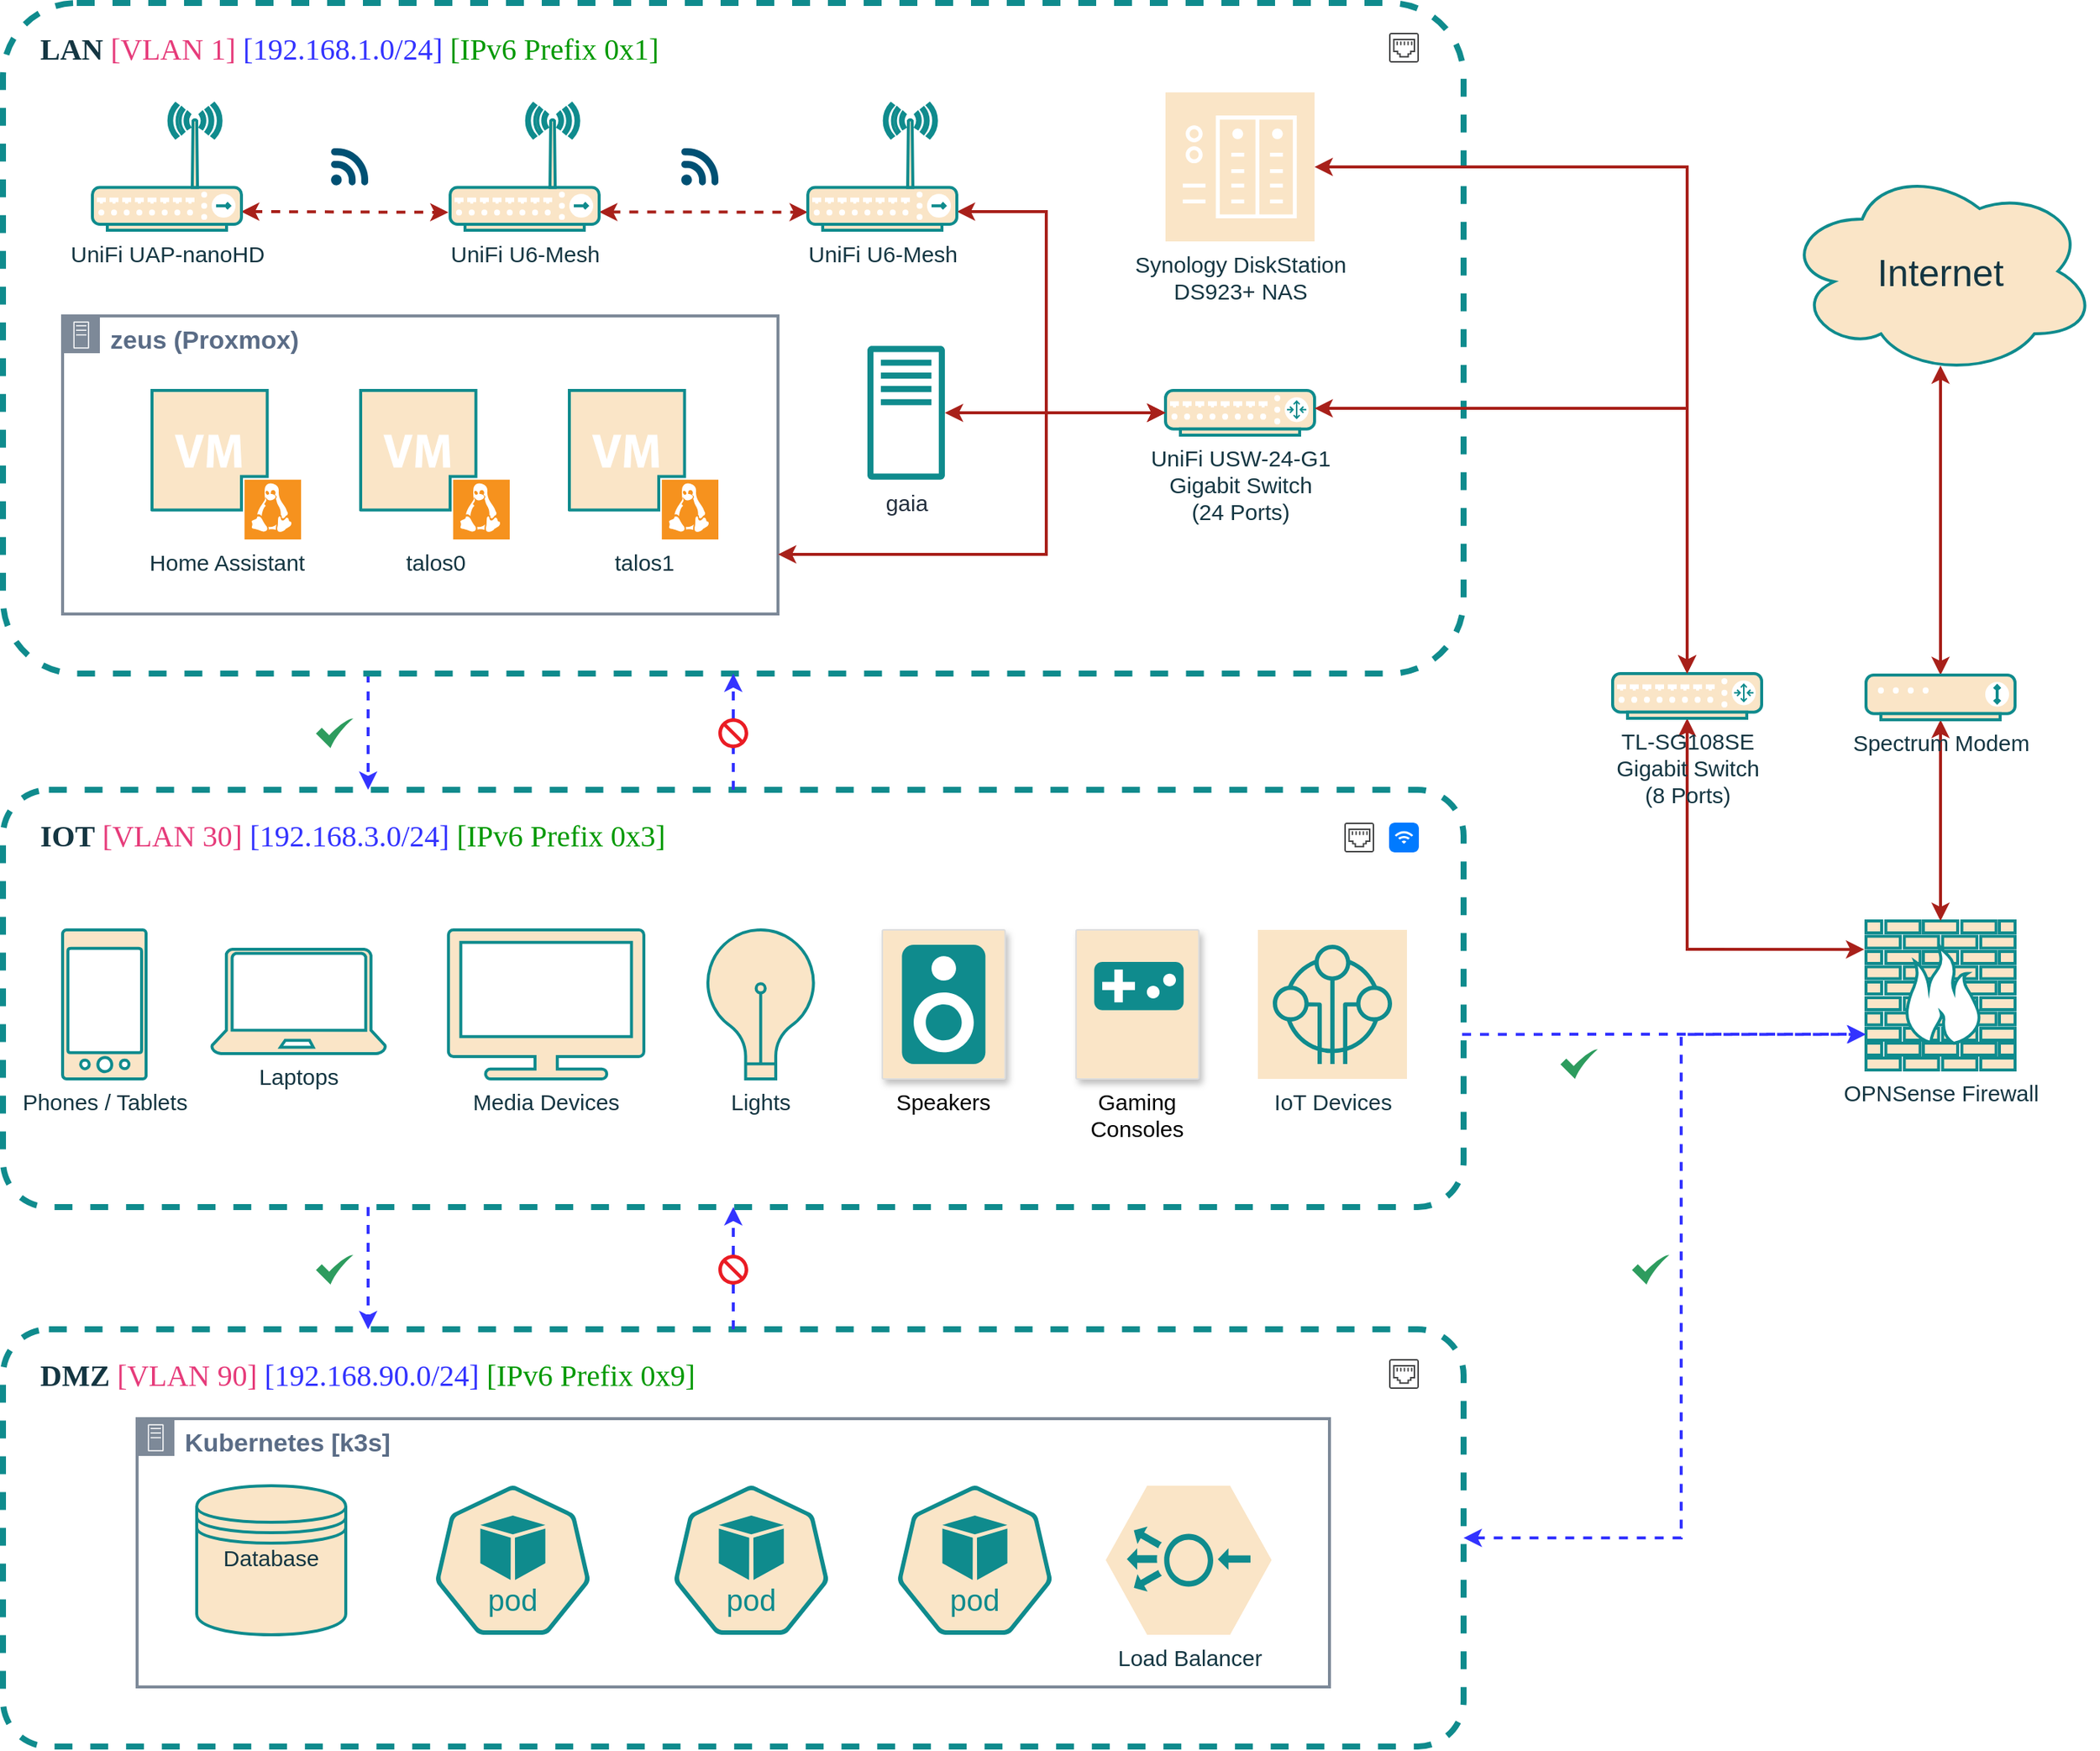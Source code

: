 <mxfile version="24.7.5">
  <diagram name="Page-1" id="bfe91b75-5d2c-26a0-9c1d-138518896778">
    <mxGraphModel dx="1710" dy="1037" grid="1" gridSize="1" guides="1" tooltips="1" connect="1" arrows="1" fold="1" page="1" pageScale="1" pageWidth="1100" pageHeight="850" background="#FFFFFF" math="0" shadow="0">
      <root>
        <mxCell id="0" />
        <mxCell id="1" parent="0" />
        <mxCell id="9aAdgx9qmNABGIiAxtSB-51" style="edgeStyle=orthogonalEdgeStyle;shape=connector;rounded=0;orthogonalLoop=1;jettySize=auto;html=1;exitX=0.25;exitY=1;exitDx=0;exitDy=0;entryX=0.25;entryY=0;entryDx=0;entryDy=0;strokeColor=#3333FF;strokeWidth=2;align=center;verticalAlign=middle;fontFamily=Helvetica;fontSize=12;fontColor=#143642;labelBackgroundColor=none;endArrow=classic;endFill=1;fillColor=#FAE5C7;startArrow=none;startFill=0;dashed=1;" edge="1" parent="1" source="7c3789c024ecab99-78" target="9aAdgx9qmNABGIiAxtSB-34">
          <mxGeometry relative="1" as="geometry" />
        </mxCell>
        <mxCell id="7c3789c024ecab99-78" value="&lt;font style=&quot;font-size: 20px;&quot;&gt;&lt;font style=&quot;font-size: 20px;&quot;&gt;&lt;b&gt;LAN&lt;/b&gt; &lt;font style=&quot;font-size: 20px;&quot; color=&quot;#e63b7a&quot;&gt;[VLAN 1]&lt;/font&gt;&amp;nbsp;&lt;/font&gt;&lt;font color=&quot;#3333ff&quot; style=&quot;font-size: 20px;&quot;&gt;[192.168.1.0/24] &lt;/font&gt;&lt;font color=&quot;#009900&quot; style=&quot;font-size: 20px;&quot;&gt;[IPv6 Prefix 0x1]&lt;/font&gt;&lt;/font&gt;" style="rounded=1;whiteSpace=wrap;html=1;shadow=0;comic=0;strokeColor=#0F8B8D;strokeWidth=4;fillColor=none;fontFamily=Verdana;fontSize=25;fontColor=#143642;align=left;arcSize=11;verticalAlign=top;labelBackgroundColor=none;dashed=1;spacingLeft=25;spacingTop=10;spacing=0;" parent="1" vertex="1">
          <mxGeometry x="370" y="270" width="980" height="450" as="geometry" />
        </mxCell>
        <mxCell id="7c3789c024ecab99-8" value="OPNSense Firewall" style="fontColor=#143642;verticalAlign=top;verticalLabelPosition=bottom;labelPosition=center;align=center;html=1;fillColor=#FAE5C7;strokeColor=#0F8B8D;gradientDirection=north;strokeWidth=2;shape=mxgraph.networks.firewall;rounded=1;shadow=0;comic=0;labelBackgroundColor=none;fontSize=15;" parent="1" vertex="1">
          <mxGeometry x="1620" y="886" width="100" height="100" as="geometry" />
        </mxCell>
        <mxCell id="7c3789c024ecab99-52" style="edgeStyle=none;html=1;labelBackgroundColor=none;endArrow=classic;endFill=1;strokeWidth=2;fontFamily=Verdana;fontSize=15;fontColor=default;rounded=0;strokeColor=#A8201A;entryX=-0.012;entryY=0.191;entryDx=0;entryDy=0;entryPerimeter=0;curved=0;startArrow=classic;startFill=1;" parent="1" source="7c3789c024ecab99-10" target="7c3789c024ecab99-8" edge="1">
          <mxGeometry relative="1" as="geometry">
            <mxPoint x="1720.0" y="957" as="targetPoint" />
            <Array as="points">
              <mxPoint x="1500" y="905" />
            </Array>
          </mxGeometry>
        </mxCell>
        <mxCell id="7c3789c024ecab99-10" value="&lt;font style=&quot;font-size: 15px;&quot;&gt;TL-SG108SE&lt;/font&gt;&lt;div&gt;&lt;font style=&quot;font-size: 15px;&quot;&gt;Gigabit Switch&lt;/font&gt;&lt;/div&gt;&lt;div&gt;&lt;font style=&quot;font-size: 15px;&quot;&gt;(8 Ports)&lt;/font&gt;&lt;/div&gt;" style="fontColor=#143642;verticalAlign=top;verticalLabelPosition=bottom;labelPosition=center;align=center;html=1;fillColor=#FAE5C7;strokeColor=#0F8B8D;gradientDirection=north;strokeWidth=2;shape=mxgraph.networks.router;rounded=1;shadow=0;comic=0;labelBackgroundColor=none;" parent="1" vertex="1">
          <mxGeometry x="1450" y="720" width="100" height="30" as="geometry" />
        </mxCell>
        <mxCell id="9aAdgx9qmNABGIiAxtSB-17" style="edgeStyle=orthogonalEdgeStyle;shape=connector;rounded=0;orthogonalLoop=1;jettySize=auto;html=1;strokeColor=#A8201A;strokeWidth=2;align=center;verticalAlign=middle;fontFamily=Helvetica;fontSize=15;fontColor=#143642;labelBackgroundColor=none;endArrow=classic;endFill=1;fillColor=#FAE5C7;dashed=1;entryX=0;entryY=0.857;entryDx=0;entryDy=0;entryPerimeter=0;startArrow=classic;startFill=1;" edge="1" parent="1" source="9aAdgx9qmNABGIiAxtSB-13" target="9aAdgx9qmNABGIiAxtSB-8">
          <mxGeometry relative="1" as="geometry">
            <mxPoint x="780" y="410" as="sourcePoint" />
            <mxPoint x="931" y="405.84" as="targetPoint" />
            <Array as="points">
              <mxPoint x="840" y="410" />
            </Array>
          </mxGeometry>
        </mxCell>
        <mxCell id="9aAdgx9qmNABGIiAxtSB-22" style="edgeStyle=orthogonalEdgeStyle;rounded=0;orthogonalLoop=1;jettySize=auto;html=1;strokeColor=#A8201A;fontFamily=Helvetica;fontSize=15;fontColor=#143642;labelBackgroundColor=none;fillColor=#FAE5C7;endArrow=classic;endFill=1;strokeWidth=2;entryX=0;entryY=0.5;entryDx=0;entryDy=0;entryPerimeter=0;startArrow=classic;startFill=1;" edge="1" parent="1" source="9aAdgx9qmNABGIiAxtSB-8" target="9aAdgx9qmNABGIiAxtSB-9">
          <mxGeometry relative="1" as="geometry">
            <mxPoint x="1020" y="406" as="sourcePoint" />
            <mxPoint x="1070" y="570" as="targetPoint" />
            <Array as="points">
              <mxPoint x="1070" y="410" />
              <mxPoint x="1070" y="545" />
            </Array>
          </mxGeometry>
        </mxCell>
        <mxCell id="9aAdgx9qmNABGIiAxtSB-52" style="edgeStyle=orthogonalEdgeStyle;shape=connector;rounded=0;orthogonalLoop=1;jettySize=auto;html=1;exitX=0.25;exitY=1;exitDx=0;exitDy=0;entryX=0.25;entryY=0;entryDx=0;entryDy=0;strokeColor=#3333FF;strokeWidth=2;align=center;verticalAlign=middle;fontFamily=Helvetica;fontSize=12;fontColor=#143642;labelBackgroundColor=none;endArrow=classic;endFill=1;fillColor=#FAE5C7;startArrow=none;startFill=0;dashed=1;" edge="1" parent="1" source="9aAdgx9qmNABGIiAxtSB-34" target="9aAdgx9qmNABGIiAxtSB-40">
          <mxGeometry relative="1" as="geometry" />
        </mxCell>
        <mxCell id="9aAdgx9qmNABGIiAxtSB-53" style="edgeStyle=orthogonalEdgeStyle;shape=connector;rounded=0;orthogonalLoop=1;jettySize=auto;html=1;exitX=0.5;exitY=0;exitDx=0;exitDy=0;entryX=0.5;entryY=1;entryDx=0;entryDy=0;strokeColor=#3333FF;strokeWidth=2;align=center;verticalAlign=middle;fontFamily=Helvetica;fontSize=12;fontColor=#143642;labelBackgroundColor=none;endArrow=classic;endFill=1;fillColor=#FAE5C7;dashed=1;" edge="1" parent="1" source="9aAdgx9qmNABGIiAxtSB-56" target="7c3789c024ecab99-78">
          <mxGeometry relative="1" as="geometry" />
        </mxCell>
        <mxCell id="9aAdgx9qmNABGIiAxtSB-94" style="edgeStyle=orthogonalEdgeStyle;shape=connector;rounded=0;orthogonalLoop=1;jettySize=auto;html=1;exitX=0.999;exitY=0.586;exitDx=0;exitDy=0;strokeColor=#3333FF;strokeWidth=2;align=center;verticalAlign=middle;fontFamily=Helvetica;fontSize=12;fontColor=#143642;labelBackgroundColor=none;endArrow=classic;endFill=1;fillColor=#FAE5C7;entryX=-0.005;entryY=0.76;entryDx=0;entryDy=0;entryPerimeter=0;exitPerimeter=0;dashed=1;" edge="1" parent="1" source="9aAdgx9qmNABGIiAxtSB-34" target="7c3789c024ecab99-8">
          <mxGeometry relative="1" as="geometry">
            <mxPoint x="1650" y="960" as="targetPoint" />
            <Array as="points">
              <mxPoint x="1350" y="962" />
            </Array>
          </mxGeometry>
        </mxCell>
        <mxCell id="9aAdgx9qmNABGIiAxtSB-34" value="&lt;font style=&quot;font-size: 20px;&quot;&gt;&lt;b&gt;IOT&lt;/b&gt;&amp;nbsp;&lt;font color=&quot;#e63b7a&quot;&gt;[VLAN 30]&lt;/font&gt;&amp;nbsp;&lt;/font&gt;&lt;font style=&quot;font-size: 20px;&quot; color=&quot;#3333ff&quot;&gt;[192.168.3.0/24]&amp;nbsp;&lt;/font&gt;&lt;font style=&quot;font-size: 20px;&quot; color=&quot;#009900&quot;&gt;[IPv6 Prefix 0x3]&lt;/font&gt;" style="rounded=1;whiteSpace=wrap;html=1;shadow=0;comic=0;strokeColor=#0F8B8D;strokeWidth=4;fillColor=none;fontFamily=Verdana;fontSize=25;fontColor=#143642;align=left;arcSize=11;verticalAlign=top;labelBackgroundColor=none;dashed=1;spacingLeft=25;spacingTop=10;spacing=0;" vertex="1" parent="1">
          <mxGeometry x="370" y="798" width="980" height="280" as="geometry" />
        </mxCell>
        <mxCell id="7c3789c024ecab99-56" style="edgeStyle=elbowEdgeStyle;html=1;labelBackgroundColor=none;endArrow=classic;endFill=1;strokeWidth=2;fontFamily=Helvetica;fontSize=15;fontColor=#143642;rounded=0;strokeColor=#A8201A;align=center;verticalAlign=middle;fillColor=#FAE5C7;startArrow=classic;startFill=1;entryX=0.501;entryY=0.952;entryDx=0;entryDy=0;entryPerimeter=0;" parent="1" source="9aAdgx9qmNABGIiAxtSB-1" target="9aAdgx9qmNABGIiAxtSB-12" edge="1">
          <mxGeometry relative="1" as="geometry">
            <mxPoint x="1670.223" y="725" as="sourcePoint" />
            <mxPoint x="1670" y="520" as="targetPoint" />
            <Array as="points">
              <mxPoint x="1670" y="520" />
            </Array>
          </mxGeometry>
        </mxCell>
        <mxCell id="9aAdgx9qmNABGIiAxtSB-2" value="" style="edgeStyle=orthogonalEdgeStyle;rounded=0;orthogonalLoop=1;jettySize=auto;html=1;labelBackgroundColor=none;strokeColor=#A8201A;fontColor=default;endArrow=classic;endFill=1;strokeWidth=2;startArrow=classic;startFill=1;" edge="1" parent="1" source="9aAdgx9qmNABGIiAxtSB-1" target="7c3789c024ecab99-8">
          <mxGeometry relative="1" as="geometry" />
        </mxCell>
        <mxCell id="9aAdgx9qmNABGIiAxtSB-1" value="&lt;font style=&quot;font-size: 15px;&quot;&gt;Spectrum Modem&lt;/font&gt;" style="fontColor=#143642;verticalAlign=top;verticalLabelPosition=bottom;labelPosition=center;align=center;html=1;outlineConnect=0;fillColor=#FAE5C7;strokeColor=#0F8B8D;gradientDirection=north;strokeWidth=2;shape=mxgraph.networks.modem;labelBackgroundColor=none;" vertex="1" parent="1">
          <mxGeometry x="1620" y="721" width="100" height="30" as="geometry" />
        </mxCell>
        <mxCell id="9aAdgx9qmNABGIiAxtSB-4" value="&lt;font style=&quot;font-size: 15px;&quot;&gt;Synology DiskStation&lt;/font&gt;&lt;div style=&quot;font-size: 15px;&quot;&gt;&lt;font style=&quot;font-size: 15px;&quot;&gt;DS923+ NAS&lt;/font&gt;&lt;/div&gt;" style="pointerEvents=1;shadow=0;dashed=0;strokeColor=#0F8B8D;fillColor=#FAE5C7;labelPosition=center;verticalLabelPosition=bottom;verticalAlign=top;align=center;outlineConnect=0;shape=mxgraph.veeam2.nas;horizontal=1;fontSize=12;html=1;rounded=1;comic=0;strokeWidth=2;fontFamily=Helvetica;fontColor=#143642;labelBackgroundColor=none;gradientDirection=north;" vertex="1" parent="1">
          <mxGeometry x="1150" y="330" width="100" height="100" as="geometry" />
        </mxCell>
        <mxCell id="9aAdgx9qmNABGIiAxtSB-6" style="edgeStyle=orthogonalEdgeStyle;rounded=0;orthogonalLoop=1;jettySize=auto;html=1;entryX=0.5;entryY=0;entryDx=0;entryDy=0;entryPerimeter=0;strokeColor=#A8201A;fontColor=default;fillColor=#FAE5C7;labelBackgroundColor=none;endArrow=classic;endFill=1;strokeWidth=2;startArrow=classic;startFill=1;" edge="1" parent="1" source="9aAdgx9qmNABGIiAxtSB-4" target="7c3789c024ecab99-10">
          <mxGeometry relative="1" as="geometry">
            <Array as="points">
              <mxPoint x="1500" y="380" />
            </Array>
          </mxGeometry>
        </mxCell>
        <mxCell id="9aAdgx9qmNABGIiAxtSB-8" value="UniFi U6-Mesh&lt;div style=&quot;font-size: 15px;&quot;&gt;&lt;br style=&quot;font-size: 15px;&quot;&gt;&lt;/div&gt;" style="fontColor=#143642;verticalAlign=top;verticalLabelPosition=bottom;labelPosition=center;align=center;html=1;outlineConnect=0;fillColor=#FAE5C7;strokeColor=#0F8B8D;gradientColor=none;gradientDirection=north;strokeWidth=2;shape=mxgraph.networks.wireless_hub;rounded=1;shadow=0;dashed=0;comic=0;pointerEvents=1;fontFamily=Helvetica;fontSize=15;labelBackgroundColor=none;" vertex="1" parent="1">
          <mxGeometry x="910" y="337.5" width="100" height="85" as="geometry" />
        </mxCell>
        <mxCell id="9aAdgx9qmNABGIiAxtSB-9" value="&lt;span style=&quot;font-size: 15px;&quot;&gt;UniFi USW-24-G1&lt;/span&gt;&lt;div&gt;&lt;span style=&quot;font-size: 15px;&quot;&gt;Gigabit Switch&lt;/span&gt;&lt;/div&gt;&lt;div&gt;&lt;span style=&quot;font-size: 15px;&quot;&gt;(24 Ports)&lt;/span&gt;&lt;/div&gt;" style="fontColor=#143642;verticalAlign=top;verticalLabelPosition=bottom;labelPosition=center;align=center;html=1;fillColor=#FAE5C7;strokeColor=#0F8B8D;gradientDirection=north;strokeWidth=2;shape=mxgraph.networks.router;rounded=1;shadow=0;comic=0;labelBackgroundColor=none;fontFamily=Helvetica;fontSize=12;" vertex="1" parent="1">
          <mxGeometry x="1150" y="530" width="100" height="30" as="geometry" />
        </mxCell>
        <mxCell id="9aAdgx9qmNABGIiAxtSB-10" style="edgeStyle=orthogonalEdgeStyle;rounded=0;orthogonalLoop=1;jettySize=auto;html=1;entryX=0.5;entryY=0;entryDx=0;entryDy=0;entryPerimeter=0;strokeColor=#A8201A;fontFamily=Helvetica;fontSize=15;fontColor=#143642;labelBackgroundColor=none;fillColor=#FAE5C7;endArrow=classic;endFill=1;strokeWidth=2;startArrow=classic;startFill=1;" edge="1" parent="1" target="7c3789c024ecab99-10">
          <mxGeometry relative="1" as="geometry">
            <mxPoint x="1250" y="542.0" as="sourcePoint" />
            <mxPoint x="1470" y="937" as="targetPoint" />
            <Array as="points">
              <mxPoint x="1500" y="542" />
            </Array>
          </mxGeometry>
        </mxCell>
        <mxCell id="9aAdgx9qmNABGIiAxtSB-12" value="&lt;font style=&quot;font-size: 25px;&quot;&gt;Internet&lt;/font&gt;" style="ellipse;shape=cloud;whiteSpace=wrap;html=1;rounded=1;shadow=0;dashed=0;comic=0;pointerEvents=1;strokeColor=#0F8B8D;strokeWidth=2;align=center;verticalAlign=middle;fontFamily=Helvetica;fontSize=15;fontColor=#143642;labelBackgroundColor=none;fillColor=#FAE5C7;gradientDirection=north;" vertex="1" parent="1">
          <mxGeometry x="1565" y="380" width="210" height="140" as="geometry" />
        </mxCell>
        <mxCell id="9aAdgx9qmNABGIiAxtSB-16" style="edgeStyle=orthogonalEdgeStyle;shape=connector;rounded=0;orthogonalLoop=1;jettySize=auto;html=1;strokeColor=#A8201A;strokeWidth=2;align=center;verticalAlign=middle;fontFamily=Helvetica;fontSize=15;fontColor=#143642;labelBackgroundColor=none;endArrow=classic;endFill=1;fillColor=#FAE5C7;dashed=1;startArrow=classic;startFill=1;entryX=-0.011;entryY=0.859;entryDx=0;entryDy=0;entryPerimeter=0;exitX=0.163;exitY=0.311;exitDx=0;exitDy=0;exitPerimeter=0;" edge="1" parent="1" source="7c3789c024ecab99-78" target="9aAdgx9qmNABGIiAxtSB-13">
          <mxGeometry relative="1" as="geometry">
            <mxPoint x="540" y="411" as="sourcePoint" />
            <mxPoint x="672.3" y="410.01" as="targetPoint" />
            <Array as="points">
              <mxPoint x="669" y="410" />
            </Array>
          </mxGeometry>
        </mxCell>
        <mxCell id="9aAdgx9qmNABGIiAxtSB-13" value="&lt;span style=&quot;caret-color: rgb(20, 54, 66); color: rgb(20, 54, 66);&quot;&gt;UniFi U6-Mesh&lt;/span&gt;" style="fontColor=#143642;verticalAlign=top;verticalLabelPosition=bottom;labelPosition=center;align=center;html=1;outlineConnect=0;fillColor=#FAE5C7;strokeColor=#0F8B8D;gradientColor=none;gradientDirection=north;strokeWidth=2;shape=mxgraph.networks.wireless_hub;rounded=1;shadow=0;dashed=0;comic=0;pointerEvents=1;fontFamily=Helvetica;fontSize=15;labelBackgroundColor=none;" vertex="1" parent="1">
          <mxGeometry x="670" y="337.5" width="100" height="85" as="geometry" />
        </mxCell>
        <mxCell id="9aAdgx9qmNABGIiAxtSB-14" value="UniFi UAP-nanoHD" style="fontColor=#143642;verticalAlign=top;verticalLabelPosition=bottom;labelPosition=center;align=center;html=1;outlineConnect=0;fillColor=#FAE5C7;strokeColor=#0F8B8D;gradientColor=none;gradientDirection=north;strokeWidth=2;shape=mxgraph.networks.wireless_hub;rounded=1;shadow=0;dashed=0;comic=0;pointerEvents=1;fontFamily=Helvetica;fontSize=15;labelBackgroundColor=none;" vertex="1" parent="1">
          <mxGeometry x="430" y="337.5" width="100" height="85" as="geometry" />
        </mxCell>
        <mxCell id="9aAdgx9qmNABGIiAxtSB-18" value="" style="points=[[0.005,0.09,0],[0.08,0,0],[0.76,0.25,0],[1,0.92,0],[0.91,0.995,0],[0.57,0.995,0],[0.045,0.955,0],[0.005,0.43,0]];verticalLabelPosition=bottom;sketch=0;html=1;verticalAlign=top;aspect=fixed;align=center;pointerEvents=1;shape=mxgraph.cisco19.3g_4g_indicator;fillColor=#005073;strokeColor=none;rounded=1;shadow=0;dashed=0;comic=0;strokeWidth=2;fontFamily=Helvetica;fontSize=15;fontColor=#143642;labelBackgroundColor=none;" vertex="1" parent="1">
          <mxGeometry x="825" y="367.5" width="25" height="25" as="geometry" />
        </mxCell>
        <mxCell id="9aAdgx9qmNABGIiAxtSB-20" value="" style="points=[[0.005,0.09,0],[0.08,0,0],[0.76,0.25,0],[1,0.92,0],[0.91,0.995,0],[0.57,0.995,0],[0.045,0.955,0],[0.005,0.43,0]];verticalLabelPosition=bottom;sketch=0;html=1;verticalAlign=top;aspect=fixed;align=center;pointerEvents=1;shape=mxgraph.cisco19.3g_4g_indicator;fillColor=#005073;strokeColor=none;rounded=1;shadow=0;dashed=0;comic=0;strokeWidth=2;fontFamily=Helvetica;fontSize=15;fontColor=#143642;labelBackgroundColor=none;" vertex="1" parent="1">
          <mxGeometry x="590" y="367.5" width="25" height="25" as="geometry" />
        </mxCell>
        <mxCell id="9aAdgx9qmNABGIiAxtSB-29" style="edgeStyle=orthogonalEdgeStyle;shape=connector;rounded=0;orthogonalLoop=1;jettySize=auto;html=1;strokeColor=#A8201A;strokeWidth=2;align=center;verticalAlign=middle;fontFamily=Helvetica;fontSize=15;fontColor=#143642;labelBackgroundColor=none;endArrow=classic;endFill=1;fillColor=#FAE5C7;entryX=0;entryY=0.5;entryDx=0;entryDy=0;entryPerimeter=0;startArrow=classic;startFill=1;" edge="1" parent="1" source="9aAdgx9qmNABGIiAxtSB-23" target="9aAdgx9qmNABGIiAxtSB-9">
          <mxGeometry relative="1" as="geometry">
            <Array as="points">
              <mxPoint x="1110" y="545" />
              <mxPoint x="1110" y="545" />
            </Array>
          </mxGeometry>
        </mxCell>
        <mxCell id="9aAdgx9qmNABGIiAxtSB-23" value="&lt;font style=&quot;font-size: 15px;&quot;&gt;gaia&lt;/font&gt;" style="sketch=0;outlineConnect=0;fontColor=#232F3E;gradientColor=none;fillColor=#0F8B8D;strokeColor=none;dashed=0;verticalLabelPosition=bottom;verticalAlign=top;align=center;html=1;fontSize=12;fontStyle=0;aspect=fixed;pointerEvents=1;shape=mxgraph.aws4.traditional_server;rounded=1;shadow=0;comic=0;strokeWidth=2;fontFamily=Helvetica;labelBackgroundColor=none;" vertex="1" parent="1">
          <mxGeometry x="950" y="500" width="51.96" height="90" as="geometry" />
        </mxCell>
        <mxCell id="9aAdgx9qmNABGIiAxtSB-26" value="&lt;font style=&quot;font-size: 17px;&quot;&gt;&lt;b&gt;zeus (Proxmox)&lt;/b&gt;&lt;/font&gt;" style="points=[[0,0],[0.25,0],[0.5,0],[0.75,0],[1,0],[1,0.25],[1,0.5],[1,0.75],[1,1],[0.75,1],[0.5,1],[0.25,1],[0,1],[0,0.75],[0,0.5],[0,0.25]];outlineConnect=0;gradientColor=none;html=1;whiteSpace=wrap;fontSize=12;fontStyle=0;container=1;pointerEvents=0;collapsible=0;recursiveResize=0;shape=mxgraph.aws4.group;grIcon=mxgraph.aws4.group_on_premise;strokeColor=#7D8998;fillColor=none;verticalAlign=top;align=left;spacingLeft=30;fontColor=#5A6C86;dashed=0;rounded=1;shadow=0;comic=0;strokeWidth=2;fontFamily=Helvetica;labelBackgroundColor=none;" vertex="1" parent="1">
          <mxGeometry x="410" y="480" width="480" height="200" as="geometry" />
        </mxCell>
        <mxCell id="9aAdgx9qmNABGIiAxtSB-31" value="talos0" style="shadow=0;dashed=0;html=1;strokeColor=#0F8B8D;fillColor=#FAE5C7;labelPosition=center;verticalLabelPosition=bottom;verticalAlign=top;align=center;outlineConnect=0;shape=mxgraph.veeam.vm_linux;rounded=1;comic=0;pointerEvents=1;strokeWidth=2;fontFamily=Helvetica;fontSize=15;fontColor=#143642;labelBackgroundColor=none;gradientColor=none;gradientDirection=north;" vertex="1" parent="9aAdgx9qmNABGIiAxtSB-26">
          <mxGeometry x="200" y="50" width="100" height="100" as="geometry" />
        </mxCell>
        <mxCell id="9aAdgx9qmNABGIiAxtSB-32" value="talos1" style="shadow=0;dashed=0;html=1;strokeColor=#0F8B8D;fillColor=#FAE5C7;labelPosition=center;verticalLabelPosition=bottom;verticalAlign=top;align=center;outlineConnect=0;shape=mxgraph.veeam.vm_linux;rounded=1;comic=0;pointerEvents=1;strokeWidth=2;fontFamily=Helvetica;fontSize=15;fontColor=#143642;labelBackgroundColor=none;gradientColor=none;gradientDirection=north;" vertex="1" parent="9aAdgx9qmNABGIiAxtSB-26">
          <mxGeometry x="340" y="50" width="100" height="100" as="geometry" />
        </mxCell>
        <mxCell id="9aAdgx9qmNABGIiAxtSB-30" style="edgeStyle=orthogonalEdgeStyle;shape=connector;rounded=0;orthogonalLoop=1;jettySize=auto;html=1;strokeColor=#A8201A;strokeWidth=2;align=center;verticalAlign=middle;fontFamily=Helvetica;fontSize=15;fontColor=#143642;labelBackgroundColor=none;endArrow=classic;endFill=1;fillColor=#FAE5C7;entryX=0;entryY=0.5;entryDx=0;entryDy=0;entryPerimeter=0;startArrow=classic;startFill=1;" edge="1" parent="1" source="9aAdgx9qmNABGIiAxtSB-26" target="9aAdgx9qmNABGIiAxtSB-9">
          <mxGeometry relative="1" as="geometry">
            <mxPoint x="890" y="640.034" as="sourcePoint" />
            <mxPoint x="1130" y="555" as="targetPoint" />
            <Array as="points">
              <mxPoint x="1070" y="640" />
              <mxPoint x="1070" y="545" />
            </Array>
          </mxGeometry>
        </mxCell>
        <mxCell id="9aAdgx9qmNABGIiAxtSB-35" value="Phones / Tablets" style="sketch=0;html=1;aspect=fixed;strokeColor=#0F8B8D;shadow=0;fillColor=#FAE5C7;verticalAlign=top;labelPosition=center;verticalLabelPosition=bottom;shape=mxgraph.gcp2.phone_android;rounded=1;dashed=0;comic=0;pointerEvents=1;strokeWidth=2;align=center;fontFamily=Helvetica;fontSize=15;fontColor=#143642;labelBackgroundColor=none;gradientDirection=north;" vertex="1" parent="1">
          <mxGeometry x="410" y="892" width="56" height="100" as="geometry" />
        </mxCell>
        <mxCell id="9aAdgx9qmNABGIiAxtSB-36" value="Lights" style="html=1;verticalLabelPosition=bottom;align=center;labelBackgroundColor=none;verticalAlign=top;strokeWidth=2;strokeColor=#0F8B8D;shadow=0;dashed=0;shape=mxgraph.ios7.icons.lightbulb;rounded=1;comic=0;pointerEvents=1;fontFamily=Helvetica;fontSize=15;fontColor=#143642;fillColor=#FAE5C7;gradientDirection=north;aspect=fixed;" vertex="1" parent="1">
          <mxGeometry x="840" y="892" width="76.77" height="100" as="geometry" />
        </mxCell>
        <mxCell id="9aAdgx9qmNABGIiAxtSB-37" value="Media Devices" style="sketch=0;pointerEvents=1;shadow=0;dashed=0;html=1;strokeColor=#0F8B8D;fillColor=#FAE5C7;labelPosition=center;verticalLabelPosition=bottom;verticalAlign=top;outlineConnect=0;align=center;shape=mxgraph.office.devices.tv;rounded=1;comic=0;strokeWidth=2;fontFamily=Helvetica;fontSize=15;fontColor=#143642;labelBackgroundColor=none;aspect=fixed;gradientDirection=north;" vertex="1" parent="1">
          <mxGeometry x="668.89" y="892" width="131.11" height="100" as="geometry" />
        </mxCell>
        <mxCell id="9aAdgx9qmNABGIiAxtSB-54" style="edgeStyle=orthogonalEdgeStyle;shape=connector;rounded=0;orthogonalLoop=1;jettySize=auto;html=1;exitX=0.5;exitY=0;exitDx=0;exitDy=0;entryX=0.5;entryY=1;entryDx=0;entryDy=0;strokeColor=#3333FF;strokeWidth=2;align=center;verticalAlign=middle;fontFamily=Helvetica;fontSize=12;fontColor=#143642;labelBackgroundColor=none;endArrow=classic;endFill=1;fillColor=#FAE5C7;dashed=1;" edge="1" parent="1" source="9aAdgx9qmNABGIiAxtSB-67" target="9aAdgx9qmNABGIiAxtSB-34">
          <mxGeometry relative="1" as="geometry" />
        </mxCell>
        <mxCell id="9aAdgx9qmNABGIiAxtSB-93" style="edgeStyle=orthogonalEdgeStyle;shape=connector;rounded=0;orthogonalLoop=1;jettySize=auto;html=1;exitX=1;exitY=0.5;exitDx=0;exitDy=0;strokeColor=#3333FF;strokeWidth=2;align=center;verticalAlign=middle;fontFamily=Helvetica;fontSize=12;fontColor=#143642;labelBackgroundColor=none;endArrow=classic;endFill=1;fillColor=#FAE5C7;entryX=0;entryY=0.761;entryDx=0;entryDy=0;entryPerimeter=0;dashed=1;startArrow=classic;startFill=1;" edge="1" parent="1" source="9aAdgx9qmNABGIiAxtSB-40" target="7c3789c024ecab99-8">
          <mxGeometry relative="1" as="geometry">
            <mxPoint x="1650" y="960.0" as="targetPoint" />
            <Array as="points">
              <mxPoint x="1496" y="1300" />
              <mxPoint x="1496" y="962" />
            </Array>
          </mxGeometry>
        </mxCell>
        <mxCell id="9aAdgx9qmNABGIiAxtSB-40" value="&lt;font style=&quot;font-size: 20px;&quot;&gt;&lt;b&gt;DMZ&lt;/b&gt;&amp;nbsp;&lt;font color=&quot;#e63b7a&quot;&gt;[VLAN 90]&lt;/font&gt;&amp;nbsp;&lt;/font&gt;&lt;font style=&quot;font-size: 20px;&quot; color=&quot;#3333ff&quot;&gt;[192.168.90.0/24]&amp;nbsp;&lt;/font&gt;&lt;font style=&quot;font-size: 20px;&quot; color=&quot;#009900&quot;&gt;[IPv6 Prefix 0x9]&lt;/font&gt;" style="rounded=1;whiteSpace=wrap;html=1;shadow=0;comic=0;strokeColor=#0F8B8D;strokeWidth=4;fillColor=none;fontFamily=Verdana;fontSize=25;fontColor=#143642;align=left;arcSize=11;verticalAlign=top;labelBackgroundColor=none;dashed=1;spacingLeft=25;spacingTop=10;spacing=0;" vertex="1" parent="1">
          <mxGeometry x="370" y="1160" width="980" height="280" as="geometry" />
        </mxCell>
        <mxCell id="9aAdgx9qmNABGIiAxtSB-43" value="Speakers" style="strokeColor=#dddddd;shadow=1;strokeWidth=1;rounded=1;absoluteArcSize=1;arcSize=2;labelPosition=center;verticalLabelPosition=bottom;align=center;verticalAlign=top;spacingLeft=0;fontColor=#000000;fontSize=15;whiteSpace=wrap;spacingBottom=2;html=1;dashed=0;comic=0;pointerEvents=1;fontFamily=Helvetica;labelBackgroundColor=none;fillColor=#FAE5C7;gradientDirection=north;aspect=fixed;" vertex="1" parent="1">
          <mxGeometry x="960" y="892" width="82.35" height="100" as="geometry" />
        </mxCell>
        <mxCell id="9aAdgx9qmNABGIiAxtSB-44" value="" style="sketch=0;dashed=0;connectable=0;html=1;fillColor=#0F8B8D;strokeColor=none;shape=mxgraph.gcp2.speaker;part=1;rounded=1;shadow=0;comic=0;pointerEvents=1;strokeWidth=2;align=center;verticalAlign=top;fontFamily=Helvetica;fontSize=15;fontColor=#143642;labelBackgroundColor=none;aspect=fixed;" vertex="1" parent="9aAdgx9qmNABGIiAxtSB-43">
          <mxGeometry x="0.5" width="56" height="80" relative="1" as="geometry">
            <mxPoint x="-28" y="10" as="offset" />
          </mxGeometry>
        </mxCell>
        <mxCell id="9aAdgx9qmNABGIiAxtSB-46" value="&lt;font style=&quot;font-size: 15px;&quot;&gt;Laptops&lt;/font&gt;" style="verticalLabelPosition=bottom;html=1;verticalAlign=top;align=center;strokeColor=#0F8B8D;fillColor=#FAE5C7;shape=mxgraph.azure.laptop;pointerEvents=1;rounded=1;shadow=0;comic=0;strokeWidth=2;fontFamily=Helvetica;fontSize=15;fontColor=#143642;labelBackgroundColor=none;gradientDirection=north;aspect=fixed;" vertex="1" parent="1">
          <mxGeometry x="510" y="905" width="116.67" height="70" as="geometry" />
        </mxCell>
        <mxCell id="9aAdgx9qmNABGIiAxtSB-47" value="Gaming Consoles" style="strokeColor=#dddddd;shadow=1;strokeWidth=1;rounded=1;absoluteArcSize=1;arcSize=2;labelPosition=center;verticalLabelPosition=bottom;align=center;verticalAlign=top;spacingLeft=0;fontColor=#000000;fontSize=15;whiteSpace=wrap;spacingBottom=2;html=1;comic=0;fontFamily=Helvetica;labelBackgroundColor=none;fillColor=#FAE5C7;gradientDirection=north;aspect=fixed;" vertex="1" parent="1">
          <mxGeometry x="1090" y="892" width="82.35" height="100" as="geometry" />
        </mxCell>
        <mxCell id="9aAdgx9qmNABGIiAxtSB-48" value="" style="sketch=0;dashed=0;connectable=0;html=1;fillColor=#0F8B8D;strokeColor=none;shape=mxgraph.gcp2.game;part=1;rounded=1;shadow=0;comic=0;strokeWidth=2;align=center;verticalAlign=top;fontFamily=Helvetica;fontSize=12;fontColor=#143642;labelBackgroundColor=none;aspect=fixed;" vertex="1" parent="9aAdgx9qmNABGIiAxtSB-47">
          <mxGeometry x="0.5" width="60" height="32.4" relative="1" as="geometry">
            <mxPoint x="-29" y="21.5" as="offset" />
          </mxGeometry>
        </mxCell>
        <mxCell id="9aAdgx9qmNABGIiAxtSB-50" value="&lt;font style=&quot;font-size: 15px;&quot;&gt;IoT Devices&lt;/font&gt;" style="sketch=0;points=[[0,0,0],[0.25,0,0],[0.5,0,0],[0.75,0,0],[1,0,0],[0,1,0],[0.25,1,0],[0.5,1,0],[0.75,1,0],[1,1,0],[0,0.25,0],[0,0.5,0],[0,0.75,0],[1,0.25,0],[1,0.5,0],[1,0.75,0]];outlineConnect=0;fontColor=#143642;fillColor=#FAE5C7;strokeColor=#0F8B8D;dashed=0;verticalLabelPosition=bottom;verticalAlign=top;align=center;html=1;fontSize=15;fontStyle=0;aspect=fixed;shape=mxgraph.aws4.resourceIcon;resIcon=mxgraph.aws4.internet_of_things;rounded=1;shadow=0;comic=0;strokeWidth=2;fontFamily=Helvetica;labelBackgroundColor=none;gradientDirection=north;" vertex="1" parent="1">
          <mxGeometry x="1212" y="892" width="100" height="100" as="geometry" />
        </mxCell>
        <mxCell id="9aAdgx9qmNABGIiAxtSB-57" value="" style="sketch=0;html=1;aspect=fixed;strokeColor=none;shadow=0;align=center;fillColor=#2D9C5E;verticalAlign=top;labelPosition=center;verticalLabelPosition=bottom;shape=mxgraph.gcp2.check;rounded=1;comic=0;strokeWidth=2;fontFamily=Helvetica;fontSize=12;fontColor=#143642;labelBackgroundColor=none;" vertex="1" parent="1">
          <mxGeometry x="580" y="750" width="25" height="20" as="geometry" />
        </mxCell>
        <mxCell id="9aAdgx9qmNABGIiAxtSB-62" value="" style="edgeStyle=orthogonalEdgeStyle;shape=connector;rounded=0;orthogonalLoop=1;jettySize=auto;html=1;exitX=0.5;exitY=0;exitDx=0;exitDy=0;entryX=0.5;entryY=1;entryDx=0;entryDy=0;strokeColor=#3333FF;strokeWidth=2;align=center;verticalAlign=middle;fontFamily=Helvetica;fontSize=12;fontColor=#143642;labelBackgroundColor=none;endArrow=none;endFill=0;fillColor=#FAE5C7;dashed=1;" edge="1" parent="1" source="9aAdgx9qmNABGIiAxtSB-34" target="9aAdgx9qmNABGIiAxtSB-56">
          <mxGeometry relative="1" as="geometry">
            <mxPoint x="860" y="800" as="sourcePoint" />
            <mxPoint x="860" y="720" as="targetPoint" />
          </mxGeometry>
        </mxCell>
        <mxCell id="9aAdgx9qmNABGIiAxtSB-56" value="" style="sketch=0;aspect=fixed;pointerEvents=1;shadow=0;dashed=0;html=1;strokeColor=none;labelPosition=center;verticalLabelPosition=bottom;verticalAlign=top;align=center;shape=mxgraph.mscae.enterprise.not_allowed;fillColor=#EA1C24;rounded=1;comic=0;strokeWidth=2;fontFamily=Helvetica;fontSize=12;fontColor=#143642;labelBackgroundColor=none;" vertex="1" parent="1">
          <mxGeometry x="850" y="750" width="20" height="20" as="geometry" />
        </mxCell>
        <mxCell id="9aAdgx9qmNABGIiAxtSB-66" value="" style="sketch=0;html=1;aspect=fixed;strokeColor=none;shadow=0;align=center;fillColor=#2D9C5E;verticalAlign=top;labelPosition=center;verticalLabelPosition=bottom;shape=mxgraph.gcp2.check;rounded=1;comic=0;strokeWidth=2;fontFamily=Helvetica;fontSize=12;fontColor=#143642;labelBackgroundColor=none;" vertex="1" parent="1">
          <mxGeometry x="580" y="1110" width="25" height="20" as="geometry" />
        </mxCell>
        <mxCell id="9aAdgx9qmNABGIiAxtSB-68" value="" style="edgeStyle=orthogonalEdgeStyle;shape=connector;rounded=0;orthogonalLoop=1;jettySize=auto;html=1;exitX=0.5;exitY=0;exitDx=0;exitDy=0;entryX=0.5;entryY=1;entryDx=0;entryDy=0;strokeColor=#3333FF;strokeWidth=2;align=center;verticalAlign=middle;fontFamily=Helvetica;fontSize=12;fontColor=#143642;labelBackgroundColor=none;endArrow=none;endFill=0;fillColor=#FAE5C7;dashed=1;" edge="1" parent="1" source="9aAdgx9qmNABGIiAxtSB-40" target="9aAdgx9qmNABGIiAxtSB-67">
          <mxGeometry relative="1" as="geometry">
            <mxPoint x="860" y="1160" as="sourcePoint" />
            <mxPoint x="860" y="1080" as="targetPoint" />
          </mxGeometry>
        </mxCell>
        <mxCell id="9aAdgx9qmNABGIiAxtSB-67" value="" style="sketch=0;aspect=fixed;pointerEvents=1;shadow=0;dashed=0;html=1;strokeColor=none;labelPosition=center;verticalLabelPosition=bottom;verticalAlign=top;align=center;shape=mxgraph.mscae.enterprise.not_allowed;fillColor=#EA1C24;rounded=1;comic=0;strokeWidth=2;fontFamily=Helvetica;fontSize=12;fontColor=#143642;labelBackgroundColor=none;" vertex="1" parent="1">
          <mxGeometry x="850" y="1110" width="20" height="20" as="geometry" />
        </mxCell>
        <mxCell id="9aAdgx9qmNABGIiAxtSB-78" value="" style="sketch=0;pointerEvents=1;shadow=0;dashed=0;html=1;strokeColor=none;fillColor=#434445;aspect=fixed;labelPosition=center;verticalLabelPosition=bottom;verticalAlign=top;align=center;outlineConnect=0;shape=mxgraph.vvd.ethernet_port;rounded=1;comic=0;strokeWidth=2;fontFamily=Helvetica;fontSize=12;fontColor=#143642;labelBackgroundColor=none;" vertex="1" parent="1">
          <mxGeometry x="1300" y="290" width="20" height="20" as="geometry" />
        </mxCell>
        <mxCell id="9aAdgx9qmNABGIiAxtSB-81" value="" style="sketch=0;pointerEvents=1;shadow=0;dashed=0;html=1;strokeColor=none;fillColor=#434445;aspect=fixed;labelPosition=center;verticalLabelPosition=bottom;verticalAlign=top;align=center;outlineConnect=0;shape=mxgraph.vvd.ethernet_port;rounded=1;comic=0;strokeWidth=2;fontFamily=Helvetica;fontSize=12;fontColor=#143642;labelBackgroundColor=none;" vertex="1" parent="1">
          <mxGeometry x="1270" y="820" width="20" height="20" as="geometry" />
        </mxCell>
        <mxCell id="9aAdgx9qmNABGIiAxtSB-82" value="" style="html=1;strokeWidth=1;shadow=0;dashed=0;shape=mxgraph.ios7.misc.wifi;fillColor=#007AFF;strokeColor=none;buttonText=;strokeColor2=#222222;fontColor=#222222;fontSize=8;verticalLabelPosition=bottom;verticalAlign=top;align=center;sketch=0;rounded=1;comic=0;fontFamily=Helvetica;labelBackgroundColor=none;aspect=fixed;" vertex="1" parent="1">
          <mxGeometry x="1300" y="820" width="20" height="20" as="geometry" />
        </mxCell>
        <mxCell id="9aAdgx9qmNABGIiAxtSB-84" value="" style="sketch=0;pointerEvents=1;shadow=0;dashed=0;html=1;strokeColor=none;fillColor=#434445;aspect=fixed;labelPosition=center;verticalLabelPosition=bottom;verticalAlign=top;align=center;outlineConnect=0;shape=mxgraph.vvd.ethernet_port;rounded=1;comic=0;strokeWidth=2;fontFamily=Helvetica;fontSize=12;fontColor=#143642;labelBackgroundColor=none;" vertex="1" parent="1">
          <mxGeometry x="1300" y="1180" width="20" height="20" as="geometry" />
        </mxCell>
        <mxCell id="9aAdgx9qmNABGIiAxtSB-85" value="" style="aspect=fixed;sketch=0;html=1;dashed=0;whitespace=wrap;verticalLabelPosition=bottom;verticalAlign=top;fillColor=#FAE5C7;strokeColor=#0F8B8D;points=[[0.005,0.63,0],[0.1,0.2,0],[0.9,0.2,0],[0.5,0,0],[0.995,0.63,0],[0.72,0.99,0],[0.5,1,0],[0.28,0.99,0]];shape=mxgraph.kubernetes.icon2;kubernetesLabel=1;prIcon=pod;rounded=1;shadow=0;comic=0;strokeWidth=2;align=center;fontFamily=Helvetica;fontSize=15;fontColor=#143642;labelBackgroundColor=none;fontStyle=0;gradientDirection=north;" vertex="1" parent="1">
          <mxGeometry x="660" y="1265" width="104.17" height="100" as="geometry" />
        </mxCell>
        <mxCell id="9aAdgx9qmNABGIiAxtSB-98" value="" style="sketch=0;html=1;aspect=fixed;strokeColor=none;shadow=0;align=center;fillColor=#2D9C5E;verticalAlign=top;labelPosition=center;verticalLabelPosition=bottom;shape=mxgraph.gcp2.check;rounded=1;comic=0;strokeWidth=2;fontFamily=Helvetica;fontSize=12;fontColor=#143642;labelBackgroundColor=none;" vertex="1" parent="1">
          <mxGeometry x="1463" y="1110" width="25" height="20" as="geometry" />
        </mxCell>
        <mxCell id="9aAdgx9qmNABGIiAxtSB-99" value="" style="sketch=0;html=1;aspect=fixed;strokeColor=none;shadow=0;align=center;fillColor=#2D9C5E;verticalAlign=top;labelPosition=center;verticalLabelPosition=bottom;shape=mxgraph.gcp2.check;rounded=1;comic=0;strokeWidth=2;fontFamily=Helvetica;fontSize=12;fontColor=#143642;labelBackgroundColor=none;" vertex="1" parent="1">
          <mxGeometry x="1415" y="972" width="25" height="20" as="geometry" />
        </mxCell>
        <mxCell id="9aAdgx9qmNABGIiAxtSB-101" value="&lt;font style=&quot;font-size: 15px;&quot;&gt;Database&lt;/font&gt;" style="shape=datastore;whiteSpace=wrap;html=1;rounded=1;shadow=0;comic=0;strokeColor=#0F8B8D;strokeWidth=2;align=center;verticalAlign=top;fontFamily=Helvetica;fontSize=12;fontColor=#143642;labelBackgroundColor=none;fillColor=#FAE5C7;gradientDirection=north;aspect=fixed;" vertex="1" parent="1">
          <mxGeometry x="500" y="1265" width="100" height="100" as="geometry" />
        </mxCell>
        <mxCell id="9aAdgx9qmNABGIiAxtSB-107" value="Home Assistant" style="shadow=0;dashed=0;html=1;strokeColor=#0F8B8D;fillColor=#FAE5C7;labelPosition=center;verticalLabelPosition=bottom;verticalAlign=top;align=center;outlineConnect=0;shape=mxgraph.veeam.vm_linux;rounded=1;comic=0;pointerEvents=1;strokeWidth=2;fontFamily=Helvetica;fontSize=15;fontColor=#143642;labelBackgroundColor=none;gradientColor=none;gradientDirection=north;" vertex="1" parent="1">
          <mxGeometry x="470" y="530" width="100" height="100" as="geometry" />
        </mxCell>
        <mxCell id="9aAdgx9qmNABGIiAxtSB-108" value="" style="aspect=fixed;sketch=0;html=1;dashed=0;whitespace=wrap;verticalLabelPosition=bottom;verticalAlign=top;fillColor=#FAE5C7;strokeColor=#0F8B8D;points=[[0.005,0.63,0],[0.1,0.2,0],[0.9,0.2,0],[0.5,0,0],[0.995,0.63,0],[0.72,0.99,0],[0.5,1,0],[0.28,0.99,0]];shape=mxgraph.kubernetes.icon2;kubernetesLabel=1;prIcon=pod;rounded=1;shadow=0;comic=0;strokeWidth=2;align=center;fontFamily=Helvetica;fontSize=15;fontColor=#143642;labelBackgroundColor=none;fontStyle=0;gradientDirection=north;" vertex="1" parent="1">
          <mxGeometry x="820" y="1265" width="104.17" height="100" as="geometry" />
        </mxCell>
        <mxCell id="9aAdgx9qmNABGIiAxtSB-110" value="&lt;font style=&quot;font-size: 17px;&quot;&gt;&lt;b&gt;Kubernetes [k3s]&lt;/b&gt;&lt;/font&gt;" style="points=[[0,0],[0.25,0],[0.5,0],[0.75,0],[1,0],[1,0.25],[1,0.5],[1,0.75],[1,1],[0.75,1],[0.5,1],[0.25,1],[0,1],[0,0.75],[0,0.5],[0,0.25]];outlineConnect=0;gradientColor=none;html=1;whiteSpace=wrap;fontSize=12;fontStyle=0;container=1;pointerEvents=0;collapsible=0;recursiveResize=0;shape=mxgraph.aws4.group;grIcon=mxgraph.aws4.group_on_premise;strokeColor=#7D8998;fillColor=none;verticalAlign=top;align=left;spacingLeft=30;fontColor=#5A6C86;dashed=0;rounded=1;shadow=0;comic=0;strokeWidth=2;fontFamily=Helvetica;labelBackgroundColor=none;" vertex="1" parent="1">
          <mxGeometry x="460" y="1220" width="800" height="180" as="geometry" />
        </mxCell>
        <mxCell id="9aAdgx9qmNABGIiAxtSB-106" value="&lt;font style=&quot;font-size: 15px;&quot;&gt;Load Balancer&lt;/font&gt;" style="verticalLabelPosition=bottom;sketch=0;html=1;fillColor=#FAE5C7;strokeColor=#0F8B8D;verticalAlign=top;align=center;points=[[0,0.5,0],[0.125,0.25,0],[0.25,0,0],[0.5,0,0],[0.75,0,0],[0.875,0.25,0],[1,0.5,0],[0.875,0.75,0],[0.75,1,0],[0.5,1,0],[0.125,0.75,0]];pointerEvents=1;shape=mxgraph.cisco_safe.compositeIcon;bgIcon=mxgraph.cisco_safe.design.blank_device;resIcon=mxgraph.cisco_safe.design.load_balancer;rounded=1;shadow=0;comic=0;strokeWidth=2;fontFamily=Helvetica;fontSize=15;fontColor=#143642;labelBackgroundColor=none;dashed=0;fontStyle=0;gradientColor=none;gradientDirection=north;aspect=fixed;flipH=1;" vertex="1" parent="9aAdgx9qmNABGIiAxtSB-110">
          <mxGeometry x="650" y="45" width="111.11" height="100" as="geometry" />
        </mxCell>
        <mxCell id="9aAdgx9qmNABGIiAxtSB-113" value="" style="aspect=fixed;sketch=0;html=1;dashed=0;whitespace=wrap;verticalLabelPosition=bottom;verticalAlign=top;fillColor=#FAE5C7;strokeColor=#0F8B8D;points=[[0.005,0.63,0],[0.1,0.2,0],[0.9,0.2,0],[0.5,0,0],[0.995,0.63,0],[0.72,0.99,0],[0.5,1,0],[0.28,0.99,0]];shape=mxgraph.kubernetes.icon2;kubernetesLabel=1;prIcon=pod;rounded=1;shadow=0;comic=0;strokeWidth=2;align=center;fontFamily=Helvetica;fontSize=15;fontColor=#143642;labelBackgroundColor=none;fontStyle=0;gradientDirection=north;" vertex="1" parent="1">
          <mxGeometry x="970" y="1265" width="104.17" height="100" as="geometry" />
        </mxCell>
      </root>
    </mxGraphModel>
  </diagram>
</mxfile>

